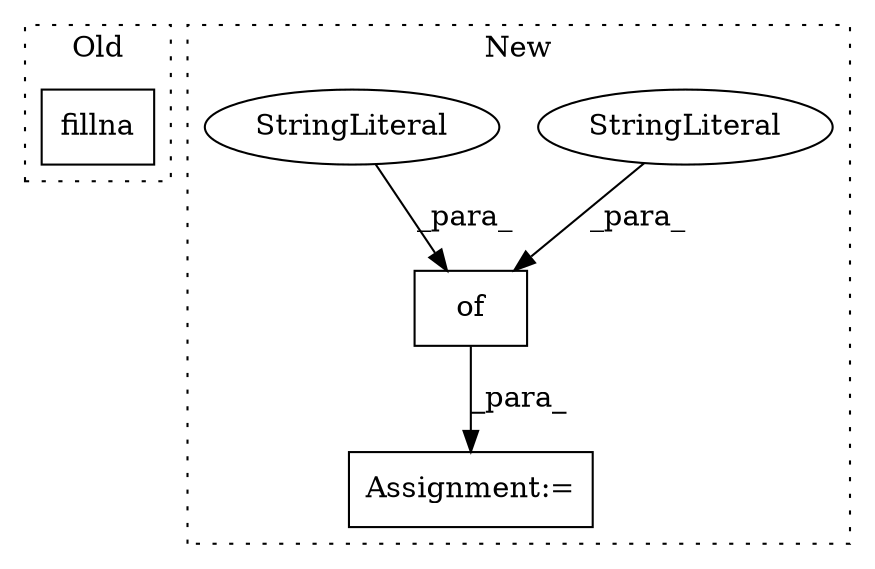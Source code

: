 digraph G {
subgraph cluster0 {
1 [label="fillna" a="32" s="1111,1123" l="7,1" shape="box"];
label = "Old";
style="dotted";
}
subgraph cluster1 {
2 [label="of" a="32" s="675,760" l="3,1" shape="box"];
3 [label="StringLiteral" a="45" s="678" l="11" shape="ellipse"];
4 [label="StringLiteral" a="45" s="729" l="12" shape="ellipse"];
5 [label="Assignment:=" a="7" s="657" l="1" shape="box"];
label = "New";
style="dotted";
}
2 -> 5 [label="_para_"];
3 -> 2 [label="_para_"];
4 -> 2 [label="_para_"];
}